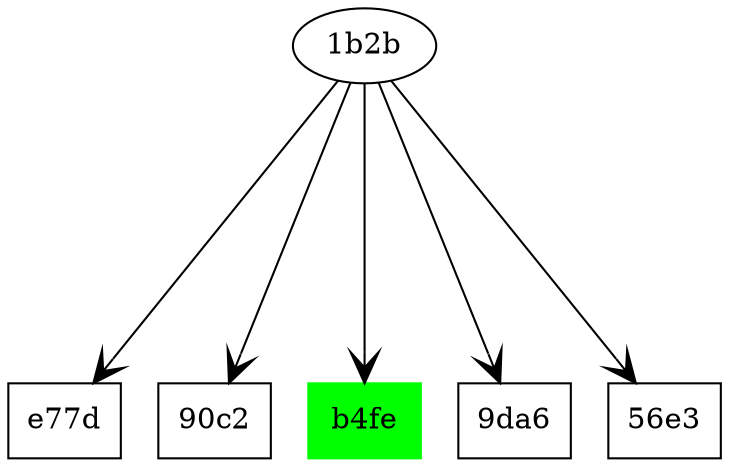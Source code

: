 // Also Likes Graph
digraph also_likes {
	edge [arrowhead=vee arrowsize=1.5]
	ranksep=2
	e77d [label=e77d shape=box]
	"1b2b" [label="1b2b"]
	"1b2b" -> e77d
	"90c2" [label="90c2" shape=box]
	"1b2b" [label="1b2b"]
	"1b2b" -> "90c2"
	b4fe [label=b4fe color=green fillcolor=green shape=box style=filled]
	"1b2b" [label="1b2b"]
	"1b2b" -> b4fe
	"9da6" [label="9da6" shape=box]
	"1b2b" [label="1b2b"]
	"1b2b" -> "9da6"
	"56e3" [label="56e3" shape=box]
	"1b2b" [label="1b2b"]
	"1b2b" -> "56e3"
}
